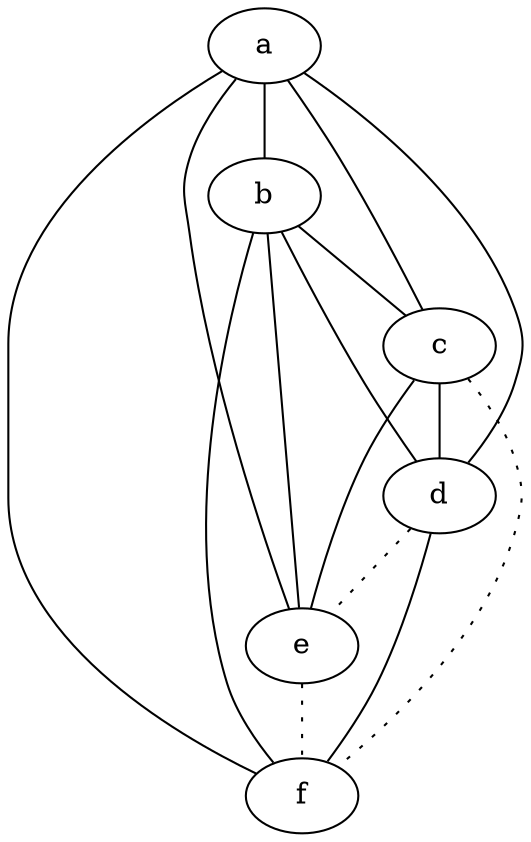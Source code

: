 graph {
a -- b;
a -- c;
a -- d;
a -- e;
a -- f;
b -- c;
b -- d;
b -- e;
b -- f;
c -- d;
c -- e;
c -- f [style=dotted];
d -- e [style=dotted];
d -- f;
e -- f [style=dotted];
}
